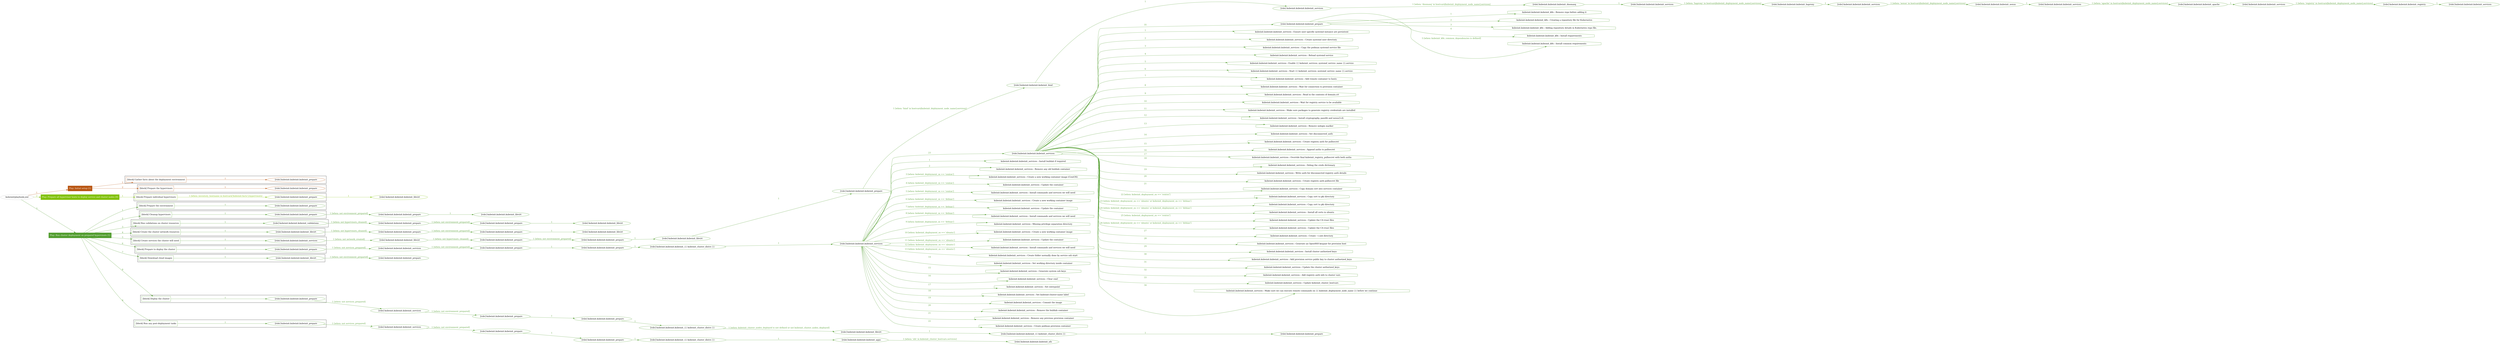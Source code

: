 digraph {
	graph [concentrate=true ordering=in rankdir=LR ratio=fill]
	edge [esep=5 sep=10]
	"kubeinit/playbook.yml" [id=root_node style=dotted]
	play_353c38e3 [label="Play: Initial setup (1)" color="#b95613" fontcolor="#ffffff" id=play_353c38e3 shape=box style=filled tooltip=localhost]
	"kubeinit/playbook.yml" -> play_353c38e3 [label="1 " color="#b95613" fontcolor="#b95613" id=edge_29705e2a labeltooltip="1 " tooltip="1 "]
	subgraph "kubeinit.kubeinit.kubeinit_prepare" {
		role_08e965df [label="[role] kubeinit.kubeinit.kubeinit_prepare" color="#b95613" id=role_08e965df tooltip="kubeinit.kubeinit.kubeinit_prepare"]
	}
	subgraph "kubeinit.kubeinit.kubeinit_prepare" {
		role_7147de03 [label="[role] kubeinit.kubeinit.kubeinit_prepare" color="#b95613" id=role_7147de03 tooltip="kubeinit.kubeinit.kubeinit_prepare"]
	}
	subgraph "Play: Initial setup (1)" {
		play_353c38e3 -> block_f04a484f [label=1 color="#b95613" fontcolor="#b95613" id=edge_876b850f labeltooltip=1 tooltip=1]
		subgraph cluster_block_f04a484f {
			block_f04a484f [label="[block] Gather facts about the deployment environment" color="#b95613" id=block_f04a484f labeltooltip="Gather facts about the deployment environment" shape=box tooltip="Gather facts about the deployment environment"]
			block_f04a484f -> role_08e965df [label="1 " color="#b95613" fontcolor="#b95613" id=edge_4c6f6f33 labeltooltip="1 " tooltip="1 "]
		}
		play_353c38e3 -> block_fa215cb0 [label=2 color="#b95613" fontcolor="#b95613" id=edge_6a0cb585 labeltooltip=2 tooltip=2]
		subgraph cluster_block_fa215cb0 {
			block_fa215cb0 [label="[block] Prepare the hypervisors" color="#b95613" id=block_fa215cb0 labeltooltip="Prepare the hypervisors" shape=box tooltip="Prepare the hypervisors"]
			block_fa215cb0 -> role_7147de03 [label="1 " color="#b95613" fontcolor="#b95613" id=edge_f60be01f labeltooltip="1 " tooltip="1 "]
		}
	}
	play_90faa16b [label="Play: Prepare all hypervisor hosts to deploy service and cluster nodes (0)" color="#82c10b" fontcolor="#ffffff" id=play_90faa16b shape=box style=filled tooltip="Play: Prepare all hypervisor hosts to deploy service and cluster nodes (0)"]
	"kubeinit/playbook.yml" -> play_90faa16b [label="2 " color="#82c10b" fontcolor="#82c10b" id=edge_ffb2bdee labeltooltip="2 " tooltip="2 "]
	subgraph "kubeinit.kubeinit.kubeinit_libvirt" {
		role_2da6c7cd [label="[role] kubeinit.kubeinit.kubeinit_libvirt" color="#82c10b" id=role_2da6c7cd tooltip="kubeinit.kubeinit.kubeinit_libvirt"]
	}
	subgraph "kubeinit.kubeinit.kubeinit_prepare" {
		role_cb2f2eb0 [label="[role] kubeinit.kubeinit.kubeinit_prepare" color="#82c10b" id=role_cb2f2eb0 tooltip="kubeinit.kubeinit.kubeinit_prepare"]
		role_cb2f2eb0 -> role_2da6c7cd [label="1 " color="#82c10b" fontcolor="#82c10b" id=edge_650a0bdf labeltooltip="1 " tooltip="1 "]
	}
	subgraph "Play: Prepare all hypervisor hosts to deploy service and cluster nodes (0)" {
		play_90faa16b -> block_9a37aa22 [label=1 color="#82c10b" fontcolor="#82c10b" id=edge_754ea56a labeltooltip=1 tooltip=1]
		subgraph cluster_block_9a37aa22 {
			block_9a37aa22 [label="[block] Prepare individual hypervisors" color="#82c10b" id=block_9a37aa22 labeltooltip="Prepare individual hypervisors" shape=box tooltip="Prepare individual hypervisors"]
			block_9a37aa22 -> role_cb2f2eb0 [label="1 [when: inventory_hostname in hostvars['kubeinit-facts'].hypervisors]" color="#82c10b" fontcolor="#82c10b" id=edge_62492016 labeltooltip="1 [when: inventory_hostname in hostvars['kubeinit-facts'].hypervisors]" tooltip="1 [when: inventory_hostname in hostvars['kubeinit-facts'].hypervisors]"]
		}
	}
	play_fd687466 [label="Play: Run cluster deployment on prepared hypervisors (1)" color="#529d2f" fontcolor="#ffffff" id=play_fd687466 shape=box style=filled tooltip=localhost]
	"kubeinit/playbook.yml" -> play_fd687466 [label="3 " color="#529d2f" fontcolor="#529d2f" id=edge_1cd2b977 labeltooltip="3 " tooltip="3 "]
	subgraph "kubeinit.kubeinit.kubeinit_prepare" {
		role_478ab93d [label="[role] kubeinit.kubeinit.kubeinit_prepare" color="#529d2f" id=role_478ab93d tooltip="kubeinit.kubeinit.kubeinit_prepare"]
	}
	subgraph "kubeinit.kubeinit.kubeinit_libvirt" {
		role_a2cdbc86 [label="[role] kubeinit.kubeinit.kubeinit_libvirt" color="#529d2f" id=role_a2cdbc86 tooltip="kubeinit.kubeinit.kubeinit_libvirt"]
	}
	subgraph "kubeinit.kubeinit.kubeinit_prepare" {
		role_4a583fd7 [label="[role] kubeinit.kubeinit.kubeinit_prepare" color="#529d2f" id=role_4a583fd7 tooltip="kubeinit.kubeinit.kubeinit_prepare"]
		role_4a583fd7 -> role_a2cdbc86 [label="1 " color="#529d2f" fontcolor="#529d2f" id=edge_fcce6afd labeltooltip="1 " tooltip="1 "]
	}
	subgraph "kubeinit.kubeinit.kubeinit_prepare" {
		role_31b4da6f [label="[role] kubeinit.kubeinit.kubeinit_prepare" color="#529d2f" id=role_31b4da6f tooltip="kubeinit.kubeinit.kubeinit_prepare"]
		role_31b4da6f -> role_4a583fd7 [label="1 [when: not environment_prepared]" color="#529d2f" fontcolor="#529d2f" id=edge_bb9cea79 labeltooltip="1 [when: not environment_prepared]" tooltip="1 [when: not environment_prepared]"]
	}
	subgraph "kubeinit.kubeinit.kubeinit_libvirt" {
		role_faa791ec [label="[role] kubeinit.kubeinit.kubeinit_libvirt" color="#529d2f" id=role_faa791ec tooltip="kubeinit.kubeinit.kubeinit_libvirt"]
	}
	subgraph "kubeinit.kubeinit.kubeinit_prepare" {
		role_78151cc2 [label="[role] kubeinit.kubeinit.kubeinit_prepare" color="#529d2f" id=role_78151cc2 tooltip="kubeinit.kubeinit.kubeinit_prepare"]
		role_78151cc2 -> role_faa791ec [label="1 " color="#529d2f" fontcolor="#529d2f" id=edge_c18b920d labeltooltip="1 " tooltip="1 "]
	}
	subgraph "kubeinit.kubeinit.kubeinit_prepare" {
		role_7d40e38c [label="[role] kubeinit.kubeinit.kubeinit_prepare" color="#529d2f" id=role_7d40e38c tooltip="kubeinit.kubeinit.kubeinit_prepare"]
		role_7d40e38c -> role_78151cc2 [label="1 [when: not environment_prepared]" color="#529d2f" fontcolor="#529d2f" id=edge_630e3c56 labeltooltip="1 [when: not environment_prepared]" tooltip="1 [when: not environment_prepared]"]
	}
	subgraph "kubeinit.kubeinit.kubeinit_validations" {
		role_4740821b [label="[role] kubeinit.kubeinit.kubeinit_validations" color="#529d2f" id=role_4740821b tooltip="kubeinit.kubeinit.kubeinit_validations"]
		role_4740821b -> role_7d40e38c [label="1 [when: not hypervisors_cleaned]" color="#529d2f" fontcolor="#529d2f" id=edge_7f27fb57 labeltooltip="1 [when: not hypervisors_cleaned]" tooltip="1 [when: not hypervisors_cleaned]"]
	}
	subgraph "kubeinit.kubeinit.kubeinit_libvirt" {
		role_012ef96b [label="[role] kubeinit.kubeinit.kubeinit_libvirt" color="#529d2f" id=role_012ef96b tooltip="kubeinit.kubeinit.kubeinit_libvirt"]
	}
	subgraph "kubeinit.kubeinit.kubeinit_prepare" {
		role_bf2b4594 [label="[role] kubeinit.kubeinit.kubeinit_prepare" color="#529d2f" id=role_bf2b4594 tooltip="kubeinit.kubeinit.kubeinit_prepare"]
		role_bf2b4594 -> role_012ef96b [label="1 " color="#529d2f" fontcolor="#529d2f" id=edge_dc8dcba4 labeltooltip="1 " tooltip="1 "]
	}
	subgraph "kubeinit.kubeinit.kubeinit_prepare" {
		role_b20251fb [label="[role] kubeinit.kubeinit.kubeinit_prepare" color="#529d2f" id=role_b20251fb tooltip="kubeinit.kubeinit.kubeinit_prepare"]
		role_b20251fb -> role_bf2b4594 [label="1 [when: not environment_prepared]" color="#529d2f" fontcolor="#529d2f" id=edge_f839aa12 labeltooltip="1 [when: not environment_prepared]" tooltip="1 [when: not environment_prepared]"]
	}
	subgraph "kubeinit.kubeinit.kubeinit_libvirt" {
		role_1c8b88ba [label="[role] kubeinit.kubeinit.kubeinit_libvirt" color="#529d2f" id=role_1c8b88ba tooltip="kubeinit.kubeinit.kubeinit_libvirt"]
		role_1c8b88ba -> role_b20251fb [label="1 [when: not hypervisors_cleaned]" color="#529d2f" fontcolor="#529d2f" id=edge_b3fef35b labeltooltip="1 [when: not hypervisors_cleaned]" tooltip="1 [when: not hypervisors_cleaned]"]
	}
	subgraph "kubeinit.kubeinit.kubeinit_services" {
		role_b2fb1850 [label="[role] kubeinit.kubeinit.kubeinit_services" color="#529d2f" id=role_b2fb1850 tooltip="kubeinit.kubeinit.kubeinit_services"]
	}
	subgraph "kubeinit.kubeinit.kubeinit_registry" {
		role_714fca45 [label="[role] kubeinit.kubeinit.kubeinit_registry" color="#529d2f" id=role_714fca45 tooltip="kubeinit.kubeinit.kubeinit_registry"]
		role_714fca45 -> role_b2fb1850 [label="1 " color="#529d2f" fontcolor="#529d2f" id=edge_b6918a71 labeltooltip="1 " tooltip="1 "]
	}
	subgraph "kubeinit.kubeinit.kubeinit_services" {
		role_33f9a889 [label="[role] kubeinit.kubeinit.kubeinit_services" color="#529d2f" id=role_33f9a889 tooltip="kubeinit.kubeinit.kubeinit_services"]
		role_33f9a889 -> role_714fca45 [label="1 [when: 'registry' in hostvars[kubeinit_deployment_node_name].services]" color="#529d2f" fontcolor="#529d2f" id=edge_628da59a labeltooltip="1 [when: 'registry' in hostvars[kubeinit_deployment_node_name].services]" tooltip="1 [when: 'registry' in hostvars[kubeinit_deployment_node_name].services]"]
	}
	subgraph "kubeinit.kubeinit.kubeinit_apache" {
		role_e36a5383 [label="[role] kubeinit.kubeinit.kubeinit_apache" color="#529d2f" id=role_e36a5383 tooltip="kubeinit.kubeinit.kubeinit_apache"]
		role_e36a5383 -> role_33f9a889 [label="1 " color="#529d2f" fontcolor="#529d2f" id=edge_afc30c7b labeltooltip="1 " tooltip="1 "]
	}
	subgraph "kubeinit.kubeinit.kubeinit_services" {
		role_0685e867 [label="[role] kubeinit.kubeinit.kubeinit_services" color="#529d2f" id=role_0685e867 tooltip="kubeinit.kubeinit.kubeinit_services"]
		role_0685e867 -> role_e36a5383 [label="1 [when: 'apache' in hostvars[kubeinit_deployment_node_name].services]" color="#529d2f" fontcolor="#529d2f" id=edge_4885f524 labeltooltip="1 [when: 'apache' in hostvars[kubeinit_deployment_node_name].services]" tooltip="1 [when: 'apache' in hostvars[kubeinit_deployment_node_name].services]"]
	}
	subgraph "kubeinit.kubeinit.kubeinit_nexus" {
		role_a4861d1b [label="[role] kubeinit.kubeinit.kubeinit_nexus" color="#529d2f" id=role_a4861d1b tooltip="kubeinit.kubeinit.kubeinit_nexus"]
		role_a4861d1b -> role_0685e867 [label="1 " color="#529d2f" fontcolor="#529d2f" id=edge_aa1fa455 labeltooltip="1 " tooltip="1 "]
	}
	subgraph "kubeinit.kubeinit.kubeinit_services" {
		role_0d2cdf1a [label="[role] kubeinit.kubeinit.kubeinit_services" color="#529d2f" id=role_0d2cdf1a tooltip="kubeinit.kubeinit.kubeinit_services"]
		role_0d2cdf1a -> role_a4861d1b [label="1 [when: 'nexus' in hostvars[kubeinit_deployment_node_name].services]" color="#529d2f" fontcolor="#529d2f" id=edge_037a0445 labeltooltip="1 [when: 'nexus' in hostvars[kubeinit_deployment_node_name].services]" tooltip="1 [when: 'nexus' in hostvars[kubeinit_deployment_node_name].services]"]
	}
	subgraph "kubeinit.kubeinit.kubeinit_haproxy" {
		role_2aff4005 [label="[role] kubeinit.kubeinit.kubeinit_haproxy" color="#529d2f" id=role_2aff4005 tooltip="kubeinit.kubeinit.kubeinit_haproxy"]
		role_2aff4005 -> role_0d2cdf1a [label="1 " color="#529d2f" fontcolor="#529d2f" id=edge_4e006cda labeltooltip="1 " tooltip="1 "]
	}
	subgraph "kubeinit.kubeinit.kubeinit_services" {
		role_b1474001 [label="[role] kubeinit.kubeinit.kubeinit_services" color="#529d2f" id=role_b1474001 tooltip="kubeinit.kubeinit.kubeinit_services"]
		role_b1474001 -> role_2aff4005 [label="1 [when: 'haproxy' in hostvars[kubeinit_deployment_node_name].services]" color="#529d2f" fontcolor="#529d2f" id=edge_3559b5ec labeltooltip="1 [when: 'haproxy' in hostvars[kubeinit_deployment_node_name].services]" tooltip="1 [when: 'haproxy' in hostvars[kubeinit_deployment_node_name].services]"]
	}
	subgraph "kubeinit.kubeinit.kubeinit_dnsmasq" {
		role_32a42f47 [label="[role] kubeinit.kubeinit.kubeinit_dnsmasq" color="#529d2f" id=role_32a42f47 tooltip="kubeinit.kubeinit.kubeinit_dnsmasq"]
		role_32a42f47 -> role_b1474001 [label="1 " color="#529d2f" fontcolor="#529d2f" id=edge_4509288e labeltooltip="1 " tooltip="1 "]
	}
	subgraph "kubeinit.kubeinit.kubeinit_services" {
		role_bce98225 [label="[role] kubeinit.kubeinit.kubeinit_services" color="#529d2f" id=role_bce98225 tooltip="kubeinit.kubeinit.kubeinit_services"]
		role_bce98225 -> role_32a42f47 [label="1 [when: 'dnsmasq' in hostvars[kubeinit_deployment_node_name].services]" color="#529d2f" fontcolor="#529d2f" id=edge_ffba05e9 labeltooltip="1 [when: 'dnsmasq' in hostvars[kubeinit_deployment_node_name].services]" tooltip="1 [when: 'dnsmasq' in hostvars[kubeinit_deployment_node_name].services]"]
	}
	subgraph "kubeinit.kubeinit.kubeinit_bind" {
		role_a68fefe3 [label="[role] kubeinit.kubeinit.kubeinit_bind" color="#529d2f" id=role_a68fefe3 tooltip="kubeinit.kubeinit.kubeinit_bind"]
		role_a68fefe3 -> role_bce98225 [label="1 " color="#529d2f" fontcolor="#529d2f" id=edge_968ab657 labeltooltip="1 " tooltip="1 "]
	}
	subgraph "kubeinit.kubeinit.kubeinit_prepare" {
		role_0fea8dea [label="[role] kubeinit.kubeinit.kubeinit_prepare" color="#529d2f" id=role_0fea8dea tooltip="kubeinit.kubeinit.kubeinit_prepare"]
		role_0fea8dea -> role_a68fefe3 [label="1 [when: 'bind' in hostvars[kubeinit_deployment_node_name].services]" color="#529d2f" fontcolor="#529d2f" id=edge_31db1932 labeltooltip="1 [when: 'bind' in hostvars[kubeinit_deployment_node_name].services]" tooltip="1 [when: 'bind' in hostvars[kubeinit_deployment_node_name].services]"]
	}
	subgraph "kubeinit.kubeinit.kubeinit_libvirt" {
		role_37dc2e56 [label="[role] kubeinit.kubeinit.kubeinit_libvirt" color="#529d2f" id=role_37dc2e56 tooltip="kubeinit.kubeinit.kubeinit_libvirt"]
		role_37dc2e56 -> role_0fea8dea [label="1 " color="#529d2f" fontcolor="#529d2f" id=edge_fe766fc2 labeltooltip="1 " tooltip="1 "]
	}
	subgraph "kubeinit.kubeinit.kubeinit_prepare" {
		role_c4131e63 [label="[role] kubeinit.kubeinit.kubeinit_prepare" color="#529d2f" id=role_c4131e63 tooltip="kubeinit.kubeinit.kubeinit_prepare"]
		role_c4131e63 -> role_37dc2e56 [label="1 " color="#529d2f" fontcolor="#529d2f" id=edge_2284a758 labeltooltip="1 " tooltip="1 "]
	}
	subgraph "kubeinit.kubeinit.kubeinit_prepare" {
		role_58b54955 [label="[role] kubeinit.kubeinit.kubeinit_prepare" color="#529d2f" id=role_58b54955 tooltip="kubeinit.kubeinit.kubeinit_prepare"]
		role_58b54955 -> role_c4131e63 [label="1 [when: not environment_prepared]" color="#529d2f" fontcolor="#529d2f" id=edge_5841811a labeltooltip="1 [when: not environment_prepared]" tooltip="1 [when: not environment_prepared]"]
	}
	subgraph "kubeinit.kubeinit.kubeinit_libvirt" {
		role_b6d0ba1d [label="[role] kubeinit.kubeinit.kubeinit_libvirt" color="#529d2f" id=role_b6d0ba1d tooltip="kubeinit.kubeinit.kubeinit_libvirt"]
		role_b6d0ba1d -> role_58b54955 [label="1 [when: not hypervisors_cleaned]" color="#529d2f" fontcolor="#529d2f" id=edge_0aaad1ba labeltooltip="1 [when: not hypervisors_cleaned]" tooltip="1 [when: not hypervisors_cleaned]"]
	}
	subgraph "kubeinit.kubeinit.kubeinit_services" {
		role_b24af89d [label="[role] kubeinit.kubeinit.kubeinit_services" color="#529d2f" id=role_b24af89d tooltip="kubeinit.kubeinit.kubeinit_services"]
		role_b24af89d -> role_b6d0ba1d [label="1 [when: not network_created]" color="#529d2f" fontcolor="#529d2f" id=edge_a1d078f1 labeltooltip="1 [when: not network_created]" tooltip="1 [when: not network_created]"]
	}
	subgraph "kubeinit.kubeinit.kubeinit_prepare" {
		role_1a559d6b [label="[role] kubeinit.kubeinit.kubeinit_prepare" color="#529d2f" id=role_1a559d6b tooltip="kubeinit.kubeinit.kubeinit_prepare"]
		task_ea38b625 [label="kubeinit.kubeinit.kubeinit_k8s : Remove repo before adding it" color="#529d2f" id=task_ea38b625 shape=octagon tooltip="kubeinit.kubeinit.kubeinit_k8s : Remove repo before adding it"]
		role_1a559d6b -> task_ea38b625 [label="1 " color="#529d2f" fontcolor="#529d2f" id=edge_da02a0bb labeltooltip="1 " tooltip="1 "]
		task_d71949cf [label="kubeinit.kubeinit.kubeinit_k8s : Creating a repository file for Kubernetes" color="#529d2f" id=task_d71949cf shape=octagon tooltip="kubeinit.kubeinit.kubeinit_k8s : Creating a repository file for Kubernetes"]
		role_1a559d6b -> task_d71949cf [label="2 " color="#529d2f" fontcolor="#529d2f" id=edge_68a63f0a labeltooltip="2 " tooltip="2 "]
		task_ae361c3d [label="kubeinit.kubeinit.kubeinit_k8s : Adding repository details in Kubernetes repo file." color="#529d2f" id=task_ae361c3d shape=octagon tooltip="kubeinit.kubeinit.kubeinit_k8s : Adding repository details in Kubernetes repo file."]
		role_1a559d6b -> task_ae361c3d [label="3 " color="#529d2f" fontcolor="#529d2f" id=edge_2e2eeff7 labeltooltip="3 " tooltip="3 "]
		task_901a8683 [label="kubeinit.kubeinit.kubeinit_k8s : Install requirements" color="#529d2f" id=task_901a8683 shape=octagon tooltip="kubeinit.kubeinit.kubeinit_k8s : Install requirements"]
		role_1a559d6b -> task_901a8683 [label="4 " color="#529d2f" fontcolor="#529d2f" id=edge_a21ce16b labeltooltip="4 " tooltip="4 "]
		task_4a1b7ae9 [label="kubeinit.kubeinit.kubeinit_k8s : Install common requirements" color="#529d2f" id=task_4a1b7ae9 shape=octagon tooltip="kubeinit.kubeinit.kubeinit_k8s : Install common requirements"]
		role_1a559d6b -> task_4a1b7ae9 [label="5 [when: kubeinit_k8s_common_dependencies is defined]" color="#529d2f" fontcolor="#529d2f" id=edge_a6b1938b labeltooltip="5 [when: kubeinit_k8s_common_dependencies is defined]" tooltip="5 [when: kubeinit_k8s_common_dependencies is defined]"]
	}
	subgraph "kubeinit.kubeinit.kubeinit_services" {
		role_9290ee50 [label="[role] kubeinit.kubeinit.kubeinit_services" color="#529d2f" id=role_9290ee50 tooltip="kubeinit.kubeinit.kubeinit_services"]
		task_c86ee1b1 [label="kubeinit.kubeinit.kubeinit_services : Ensure user specific systemd instance are persistent" color="#529d2f" id=task_c86ee1b1 shape=octagon tooltip="kubeinit.kubeinit.kubeinit_services : Ensure user specific systemd instance are persistent"]
		role_9290ee50 -> task_c86ee1b1 [label="1 " color="#529d2f" fontcolor="#529d2f" id=edge_885c5a60 labeltooltip="1 " tooltip="1 "]
		task_d7d24c9b [label="kubeinit.kubeinit.kubeinit_services : Create systemd user directory" color="#529d2f" id=task_d7d24c9b shape=octagon tooltip="kubeinit.kubeinit.kubeinit_services : Create systemd user directory"]
		role_9290ee50 -> task_d7d24c9b [label="2 " color="#529d2f" fontcolor="#529d2f" id=edge_e6040f6d labeltooltip="2 " tooltip="2 "]
		task_64fa9e79 [label="kubeinit.kubeinit.kubeinit_services : Copy the podman systemd service file" color="#529d2f" id=task_64fa9e79 shape=octagon tooltip="kubeinit.kubeinit.kubeinit_services : Copy the podman systemd service file"]
		role_9290ee50 -> task_64fa9e79 [label="3 " color="#529d2f" fontcolor="#529d2f" id=edge_de5a5227 labeltooltip="3 " tooltip="3 "]
		task_1d77c966 [label="kubeinit.kubeinit.kubeinit_services : Reload systemd service" color="#529d2f" id=task_1d77c966 shape=octagon tooltip="kubeinit.kubeinit.kubeinit_services : Reload systemd service"]
		role_9290ee50 -> task_1d77c966 [label="4 " color="#529d2f" fontcolor="#529d2f" id=edge_db42aef9 labeltooltip="4 " tooltip="4 "]
		task_f22b0df0 [label="kubeinit.kubeinit.kubeinit_services : Enable {{ kubeinit_services_systemd_service_name }}.service" color="#529d2f" id=task_f22b0df0 shape=octagon tooltip="kubeinit.kubeinit.kubeinit_services : Enable {{ kubeinit_services_systemd_service_name }}.service"]
		role_9290ee50 -> task_f22b0df0 [label="5 " color="#529d2f" fontcolor="#529d2f" id=edge_c50bfa1d labeltooltip="5 " tooltip="5 "]
		task_c18ffbec [label="kubeinit.kubeinit.kubeinit_services : Start {{ kubeinit_services_systemd_service_name }}.service" color="#529d2f" id=task_c18ffbec shape=octagon tooltip="kubeinit.kubeinit.kubeinit_services : Start {{ kubeinit_services_systemd_service_name }}.service"]
		role_9290ee50 -> task_c18ffbec [label="6 " color="#529d2f" fontcolor="#529d2f" id=edge_5ecc7ff8 labeltooltip="6 " tooltip="6 "]
		task_435bd81c [label="kubeinit.kubeinit.kubeinit_services : Add remote container to hosts" color="#529d2f" id=task_435bd81c shape=octagon tooltip="kubeinit.kubeinit.kubeinit_services : Add remote container to hosts"]
		role_9290ee50 -> task_435bd81c [label="7 " color="#529d2f" fontcolor="#529d2f" id=edge_97c4f5a6 labeltooltip="7 " tooltip="7 "]
		task_1b3eaf17 [label="kubeinit.kubeinit.kubeinit_services : Wait for connection to provision container" color="#529d2f" id=task_1b3eaf17 shape=octagon tooltip="kubeinit.kubeinit.kubeinit_services : Wait for connection to provision container"]
		role_9290ee50 -> task_1b3eaf17 [label="8 " color="#529d2f" fontcolor="#529d2f" id=edge_c79e341f labeltooltip="8 " tooltip="8 "]
		task_21b26469 [label="kubeinit.kubeinit.kubeinit_services : Read in the contents of domain.crt" color="#529d2f" id=task_21b26469 shape=octagon tooltip="kubeinit.kubeinit.kubeinit_services : Read in the contents of domain.crt"]
		role_9290ee50 -> task_21b26469 [label="9 " color="#529d2f" fontcolor="#529d2f" id=edge_86062af6 labeltooltip="9 " tooltip="9 "]
		task_b1b7064b [label="kubeinit.kubeinit.kubeinit_services : Wait for registry service to be available" color="#529d2f" id=task_b1b7064b shape=octagon tooltip="kubeinit.kubeinit.kubeinit_services : Wait for registry service to be available"]
		role_9290ee50 -> task_b1b7064b [label="10 " color="#529d2f" fontcolor="#529d2f" id=edge_3e4a7f76 labeltooltip="10 " tooltip="10 "]
		task_615871d7 [label="kubeinit.kubeinit.kubeinit_services : Make sure packages to generate registry credentials are installed" color="#529d2f" id=task_615871d7 shape=octagon tooltip="kubeinit.kubeinit.kubeinit_services : Make sure packages to generate registry credentials are installed"]
		role_9290ee50 -> task_615871d7 [label="11 " color="#529d2f" fontcolor="#529d2f" id=edge_2811e0d6 labeltooltip="11 " tooltip="11 "]
		task_7d122c55 [label="kubeinit.kubeinit.kubeinit_services : Install cryptography, passlib and nexus3-cli" color="#529d2f" id=task_7d122c55 shape=octagon tooltip="kubeinit.kubeinit.kubeinit_services : Install cryptography, passlib and nexus3-cli"]
		role_9290ee50 -> task_7d122c55 [label="12 " color="#529d2f" fontcolor="#529d2f" id=edge_8c6bd28d labeltooltip="12 " tooltip="12 "]
		task_470cc8e5 [label="kubeinit.kubeinit.kubeinit_services : Remove nologin marker" color="#529d2f" id=task_470cc8e5 shape=octagon tooltip="kubeinit.kubeinit.kubeinit_services : Remove nologin marker"]
		role_9290ee50 -> task_470cc8e5 [label="13 " color="#529d2f" fontcolor="#529d2f" id=edge_f16666e5 labeltooltip="13 " tooltip="13 "]
		task_ea91e284 [label="kubeinit.kubeinit.kubeinit_services : Set disconnected_auth" color="#529d2f" id=task_ea91e284 shape=octagon tooltip="kubeinit.kubeinit.kubeinit_services : Set disconnected_auth"]
		role_9290ee50 -> task_ea91e284 [label="14 " color="#529d2f" fontcolor="#529d2f" id=edge_e4c6a793 labeltooltip="14 " tooltip="14 "]
		task_40d908b1 [label="kubeinit.kubeinit.kubeinit_services : Create registry auth for pullsecret" color="#529d2f" id=task_40d908b1 shape=octagon tooltip="kubeinit.kubeinit.kubeinit_services : Create registry auth for pullsecret"]
		role_9290ee50 -> task_40d908b1 [label="15 " color="#529d2f" fontcolor="#529d2f" id=edge_42dcda98 labeltooltip="15 " tooltip="15 "]
		task_fe23d70c [label="kubeinit.kubeinit.kubeinit_services : Append auths to pullsecret" color="#529d2f" id=task_fe23d70c shape=octagon tooltip="kubeinit.kubeinit.kubeinit_services : Append auths to pullsecret"]
		role_9290ee50 -> task_fe23d70c [label="16 " color="#529d2f" fontcolor="#529d2f" id=edge_bf991705 labeltooltip="16 " tooltip="16 "]
		task_be5e1126 [label="kubeinit.kubeinit.kubeinit_services : Override final kubeinit_registry_pullsecret with both auths" color="#529d2f" id=task_be5e1126 shape=octagon tooltip="kubeinit.kubeinit.kubeinit_services : Override final kubeinit_registry_pullsecret with both auths"]
		role_9290ee50 -> task_be5e1126 [label="17 " color="#529d2f" fontcolor="#529d2f" id=edge_2fb23d18 labeltooltip="17 " tooltip="17 "]
		task_3f591f83 [label="kubeinit.kubeinit.kubeinit_services : Debug the creds dictionary" color="#529d2f" id=task_3f591f83 shape=octagon tooltip="kubeinit.kubeinit.kubeinit_services : Debug the creds dictionary"]
		role_9290ee50 -> task_3f591f83 [label="18 " color="#529d2f" fontcolor="#529d2f" id=edge_5be69a85 labeltooltip="18 " tooltip="18 "]
		task_e4f06a62 [label="kubeinit.kubeinit.kubeinit_services : Write auth for disconnected registry auth details" color="#529d2f" id=task_e4f06a62 shape=octagon tooltip="kubeinit.kubeinit.kubeinit_services : Write auth for disconnected registry auth details"]
		role_9290ee50 -> task_e4f06a62 [label="19 " color="#529d2f" fontcolor="#529d2f" id=edge_2a86d3af labeltooltip="19 " tooltip="19 "]
		task_dadce7d4 [label="kubeinit.kubeinit.kubeinit_services : Create registry auth pullsecret file" color="#529d2f" id=task_dadce7d4 shape=octagon tooltip="kubeinit.kubeinit.kubeinit_services : Create registry auth pullsecret file"]
		role_9290ee50 -> task_dadce7d4 [label="20 " color="#529d2f" fontcolor="#529d2f" id=edge_0d5d3660 labeltooltip="20 " tooltip="20 "]
		task_1b84c74d [label="kubeinit.kubeinit.kubeinit_services : Copy domain cert into services container" color="#529d2f" id=task_1b84c74d shape=octagon tooltip="kubeinit.kubeinit.kubeinit_services : Copy domain cert into services container"]
		role_9290ee50 -> task_1b84c74d [label="21 " color="#529d2f" fontcolor="#529d2f" id=edge_bb367356 labeltooltip="21 " tooltip="21 "]
		task_c9c97125 [label="kubeinit.kubeinit.kubeinit_services : Copy cert to pki directory" color="#529d2f" id=task_c9c97125 shape=octagon tooltip="kubeinit.kubeinit.kubeinit_services : Copy cert to pki directory"]
		role_9290ee50 -> task_c9c97125 [label="22 [when: kubeinit_deployment_os == 'centos']" color="#529d2f" fontcolor="#529d2f" id=edge_a0241547 labeltooltip="22 [when: kubeinit_deployment_os == 'centos']" tooltip="22 [when: kubeinit_deployment_os == 'centos']"]
		task_dbb789e8 [label="kubeinit.kubeinit.kubeinit_services : Copy cert to pki directory" color="#529d2f" id=task_dbb789e8 shape=octagon tooltip="kubeinit.kubeinit.kubeinit_services : Copy cert to pki directory"]
		role_9290ee50 -> task_dbb789e8 [label="23 [when: kubeinit_deployment_os == 'ubuntu' or kubeinit_deployment_os == 'debian']" color="#529d2f" fontcolor="#529d2f" id=edge_f44ec1a6 labeltooltip="23 [when: kubeinit_deployment_os == 'ubuntu' or kubeinit_deployment_os == 'debian']" tooltip="23 [when: kubeinit_deployment_os == 'ubuntu' or kubeinit_deployment_os == 'debian']"]
		task_0ea16c0e [label="kubeinit.kubeinit.kubeinit_services : Install all certs in ubuntu" color="#529d2f" id=task_0ea16c0e shape=octagon tooltip="kubeinit.kubeinit.kubeinit_services : Install all certs in ubuntu"]
		role_9290ee50 -> task_0ea16c0e [label="24 [when: kubeinit_deployment_os == 'ubuntu' or kubeinit_deployment_os == 'debian']" color="#529d2f" fontcolor="#529d2f" id=edge_544a66b3 labeltooltip="24 [when: kubeinit_deployment_os == 'ubuntu' or kubeinit_deployment_os == 'debian']" tooltip="24 [when: kubeinit_deployment_os == 'ubuntu' or kubeinit_deployment_os == 'debian']"]
		task_b22695ce [label="kubeinit.kubeinit.kubeinit_services : Update the CA trust files" color="#529d2f" id=task_b22695ce shape=octagon tooltip="kubeinit.kubeinit.kubeinit_services : Update the CA trust files"]
		role_9290ee50 -> task_b22695ce [label="25 [when: kubeinit_deployment_os == 'centos']" color="#529d2f" fontcolor="#529d2f" id=edge_055af0c5 labeltooltip="25 [when: kubeinit_deployment_os == 'centos']" tooltip="25 [when: kubeinit_deployment_os == 'centos']"]
		task_b3a96a96 [label="kubeinit.kubeinit.kubeinit_services : Update the CA trust files" color="#529d2f" id=task_b3a96a96 shape=octagon tooltip="kubeinit.kubeinit.kubeinit_services : Update the CA trust files"]
		role_9290ee50 -> task_b3a96a96 [label="26 [when: kubeinit_deployment_os == 'ubuntu' or kubeinit_deployment_os == 'debian']" color="#529d2f" fontcolor="#529d2f" id=edge_ea4d2c12 labeltooltip="26 [when: kubeinit_deployment_os == 'ubuntu' or kubeinit_deployment_os == 'debian']" tooltip="26 [when: kubeinit_deployment_os == 'ubuntu' or kubeinit_deployment_os == 'debian']"]
		task_eafb3749 [label="kubeinit.kubeinit.kubeinit_services : Create ~/.ssh directory" color="#529d2f" id=task_eafb3749 shape=octagon tooltip="kubeinit.kubeinit.kubeinit_services : Create ~/.ssh directory"]
		role_9290ee50 -> task_eafb3749 [label="27 " color="#529d2f" fontcolor="#529d2f" id=edge_1ce58460 labeltooltip="27 " tooltip="27 "]
		task_ef99ac30 [label="kubeinit.kubeinit.kubeinit_services : Generate an OpenSSH keypair for provision host" color="#529d2f" id=task_ef99ac30 shape=octagon tooltip="kubeinit.kubeinit.kubeinit_services : Generate an OpenSSH keypair for provision host"]
		role_9290ee50 -> task_ef99ac30 [label="28 " color="#529d2f" fontcolor="#529d2f" id=edge_9c1b6c12 labeltooltip="28 " tooltip="28 "]
		task_605c3c8b [label="kubeinit.kubeinit.kubeinit_services : Install cluster authorized keys" color="#529d2f" id=task_605c3c8b shape=octagon tooltip="kubeinit.kubeinit.kubeinit_services : Install cluster authorized keys"]
		role_9290ee50 -> task_605c3c8b [label="29 " color="#529d2f" fontcolor="#529d2f" id=edge_352c39bf labeltooltip="29 " tooltip="29 "]
		task_08bd5c89 [label="kubeinit.kubeinit.kubeinit_services : Add provision service public key to cluster authorized_keys" color="#529d2f" id=task_08bd5c89 shape=octagon tooltip="kubeinit.kubeinit.kubeinit_services : Add provision service public key to cluster authorized_keys"]
		role_9290ee50 -> task_08bd5c89 [label="30 " color="#529d2f" fontcolor="#529d2f" id=edge_b80393ce labeltooltip="30 " tooltip="30 "]
		task_abc78eea [label="kubeinit.kubeinit.kubeinit_services : Update the cluster authorized_keys" color="#529d2f" id=task_abc78eea shape=octagon tooltip="kubeinit.kubeinit.kubeinit_services : Update the cluster authorized_keys"]
		role_9290ee50 -> task_abc78eea [label="31 " color="#529d2f" fontcolor="#529d2f" id=edge_d8422835 labeltooltip="31 " tooltip="31 "]
		task_2547dc83 [label="kubeinit.kubeinit.kubeinit_services : Add registry auth info to cluster vars" color="#529d2f" id=task_2547dc83 shape=octagon tooltip="kubeinit.kubeinit.kubeinit_services : Add registry auth info to cluster vars"]
		role_9290ee50 -> task_2547dc83 [label="32 " color="#529d2f" fontcolor="#529d2f" id=edge_9e45db68 labeltooltip="32 " tooltip="32 "]
		task_9730f85c [label="kubeinit.kubeinit.kubeinit_services : Update kubeinit_cluster_hostvars" color="#529d2f" id=task_9730f85c shape=octagon tooltip="kubeinit.kubeinit.kubeinit_services : Update kubeinit_cluster_hostvars"]
		role_9290ee50 -> task_9730f85c [label="33 " color="#529d2f" fontcolor="#529d2f" id=edge_e02deeae labeltooltip="33 " tooltip="33 "]
		task_35c574ab [label="kubeinit.kubeinit.kubeinit_services : Make sure we can execute remote commands on {{ kubeinit_deployment_node_name }} before we continue" color="#529d2f" id=task_35c574ab shape=octagon tooltip="kubeinit.kubeinit.kubeinit_services : Make sure we can execute remote commands on {{ kubeinit_deployment_node_name }} before we continue"]
		role_9290ee50 -> task_35c574ab [label="34 " color="#529d2f" fontcolor="#529d2f" id=edge_b054192d labeltooltip="34 " tooltip="34 "]
		role_9290ee50 -> role_1a559d6b [label="35 " color="#529d2f" fontcolor="#529d2f" id=edge_fbb1319d labeltooltip="35 " tooltip="35 "]
	}
	subgraph "kubeinit.kubeinit.kubeinit_services" {
		role_a9831c66 [label="[role] kubeinit.kubeinit.kubeinit_services" color="#529d2f" id=role_a9831c66 tooltip="kubeinit.kubeinit.kubeinit_services"]
		task_7000065d [label="kubeinit.kubeinit.kubeinit_services : Install buildah if required" color="#529d2f" id=task_7000065d shape=octagon tooltip="kubeinit.kubeinit.kubeinit_services : Install buildah if required"]
		role_a9831c66 -> task_7000065d [label="1 " color="#529d2f" fontcolor="#529d2f" id=edge_2298bb0b labeltooltip="1 " tooltip="1 "]
		task_88ed9c19 [label="kubeinit.kubeinit.kubeinit_services : Remove any old buildah container" color="#529d2f" id=task_88ed9c19 shape=octagon tooltip="kubeinit.kubeinit.kubeinit_services : Remove any old buildah container"]
		role_a9831c66 -> task_88ed9c19 [label="2 " color="#529d2f" fontcolor="#529d2f" id=edge_0d8ad75e labeltooltip="2 " tooltip="2 "]
		task_a7e2c72d [label="kubeinit.kubeinit.kubeinit_services : Create a new working container image (CentOS)" color="#529d2f" id=task_a7e2c72d shape=octagon tooltip="kubeinit.kubeinit.kubeinit_services : Create a new working container image (CentOS)"]
		role_a9831c66 -> task_a7e2c72d [label="3 [when: kubeinit_deployment_os == 'centos']" color="#529d2f" fontcolor="#529d2f" id=edge_21927ac8 labeltooltip="3 [when: kubeinit_deployment_os == 'centos']" tooltip="3 [when: kubeinit_deployment_os == 'centos']"]
		task_d6f70f67 [label="kubeinit.kubeinit.kubeinit_services : Update the container" color="#529d2f" id=task_d6f70f67 shape=octagon tooltip="kubeinit.kubeinit.kubeinit_services : Update the container"]
		role_a9831c66 -> task_d6f70f67 [label="4 [when: kubeinit_deployment_os == 'centos']" color="#529d2f" fontcolor="#529d2f" id=edge_004452f6 labeltooltip="4 [when: kubeinit_deployment_os == 'centos']" tooltip="4 [when: kubeinit_deployment_os == 'centos']"]
		task_49a36757 [label="kubeinit.kubeinit.kubeinit_services : Install commands and services we will need" color="#529d2f" id=task_49a36757 shape=octagon tooltip="kubeinit.kubeinit.kubeinit_services : Install commands and services we will need"]
		role_a9831c66 -> task_49a36757 [label="5 [when: kubeinit_deployment_os == 'centos']" color="#529d2f" fontcolor="#529d2f" id=edge_ce76fe4e labeltooltip="5 [when: kubeinit_deployment_os == 'centos']" tooltip="5 [when: kubeinit_deployment_os == 'centos']"]
		task_edf62c08 [label="kubeinit.kubeinit.kubeinit_services : Create a new working container image" color="#529d2f" id=task_edf62c08 shape=octagon tooltip="kubeinit.kubeinit.kubeinit_services : Create a new working container image"]
		role_a9831c66 -> task_edf62c08 [label="6 [when: kubeinit_deployment_os == 'debian']" color="#529d2f" fontcolor="#529d2f" id=edge_a0e80f6c labeltooltip="6 [when: kubeinit_deployment_os == 'debian']" tooltip="6 [when: kubeinit_deployment_os == 'debian']"]
		task_484828a3 [label="kubeinit.kubeinit.kubeinit_services : Update the container" color="#529d2f" id=task_484828a3 shape=octagon tooltip="kubeinit.kubeinit.kubeinit_services : Update the container"]
		role_a9831c66 -> task_484828a3 [label="7 [when: kubeinit_deployment_os == 'debian']" color="#529d2f" fontcolor="#529d2f" id=edge_007b1801 labeltooltip="7 [when: kubeinit_deployment_os == 'debian']" tooltip="7 [when: kubeinit_deployment_os == 'debian']"]
		task_1f26148d [label="kubeinit.kubeinit.kubeinit_services : Install commands and services we will need" color="#529d2f" id=task_1f26148d shape=octagon tooltip="kubeinit.kubeinit.kubeinit_services : Install commands and services we will need"]
		role_a9831c66 -> task_1f26148d [label="8 [when: kubeinit_deployment_os == 'debian']" color="#529d2f" fontcolor="#529d2f" id=edge_c346f479 labeltooltip="8 [when: kubeinit_deployment_os == 'debian']" tooltip="8 [when: kubeinit_deployment_os == 'debian']"]
		task_cfa67d7b [label="kubeinit.kubeinit.kubeinit_services : Missing privilege separation directory" color="#529d2f" id=task_cfa67d7b shape=octagon tooltip="kubeinit.kubeinit.kubeinit_services : Missing privilege separation directory"]
		role_a9831c66 -> task_cfa67d7b [label="9 [when: kubeinit_deployment_os == 'debian']" color="#529d2f" fontcolor="#529d2f" id=edge_a9a2884f labeltooltip="9 [when: kubeinit_deployment_os == 'debian']" tooltip="9 [when: kubeinit_deployment_os == 'debian']"]
		task_1f721d99 [label="kubeinit.kubeinit.kubeinit_services : Create a new working container image" color="#529d2f" id=task_1f721d99 shape=octagon tooltip="kubeinit.kubeinit.kubeinit_services : Create a new working container image"]
		role_a9831c66 -> task_1f721d99 [label="10 [when: kubeinit_deployment_os == 'ubuntu']" color="#529d2f" fontcolor="#529d2f" id=edge_e8d2d1aa labeltooltip="10 [when: kubeinit_deployment_os == 'ubuntu']" tooltip="10 [when: kubeinit_deployment_os == 'ubuntu']"]
		task_5b4f77f8 [label="kubeinit.kubeinit.kubeinit_services : Update the container" color="#529d2f" id=task_5b4f77f8 shape=octagon tooltip="kubeinit.kubeinit.kubeinit_services : Update the container"]
		role_a9831c66 -> task_5b4f77f8 [label="11 [when: kubeinit_deployment_os == 'ubuntu']" color="#529d2f" fontcolor="#529d2f" id=edge_2b4c6b69 labeltooltip="11 [when: kubeinit_deployment_os == 'ubuntu']" tooltip="11 [when: kubeinit_deployment_os == 'ubuntu']"]
		task_e73e653d [label="kubeinit.kubeinit.kubeinit_services : Install commands and services we will need" color="#529d2f" id=task_e73e653d shape=octagon tooltip="kubeinit.kubeinit.kubeinit_services : Install commands and services we will need"]
		role_a9831c66 -> task_e73e653d [label="12 [when: kubeinit_deployment_os == 'ubuntu']" color="#529d2f" fontcolor="#529d2f" id=edge_edab0dab labeltooltip="12 [when: kubeinit_deployment_os == 'ubuntu']" tooltip="12 [when: kubeinit_deployment_os == 'ubuntu']"]
		task_e92c0d00 [label="kubeinit.kubeinit.kubeinit_services : Create folder normally done by service ssh start" color="#529d2f" id=task_e92c0d00 shape=octagon tooltip="kubeinit.kubeinit.kubeinit_services : Create folder normally done by service ssh start"]
		role_a9831c66 -> task_e92c0d00 [label="13 [when: kubeinit_deployment_os == 'ubuntu']" color="#529d2f" fontcolor="#529d2f" id=edge_653461f6 labeltooltip="13 [when: kubeinit_deployment_os == 'ubuntu']" tooltip="13 [when: kubeinit_deployment_os == 'ubuntu']"]
		task_40d9feb0 [label="kubeinit.kubeinit.kubeinit_services : Set working directory inside container" color="#529d2f" id=task_40d9feb0 shape=octagon tooltip="kubeinit.kubeinit.kubeinit_services : Set working directory inside container"]
		role_a9831c66 -> task_40d9feb0 [label="14 " color="#529d2f" fontcolor="#529d2f" id=edge_684dff6b labeltooltip="14 " tooltip="14 "]
		task_490dc4d6 [label="kubeinit.kubeinit.kubeinit_services : Generate system ssh keys" color="#529d2f" id=task_490dc4d6 shape=octagon tooltip="kubeinit.kubeinit.kubeinit_services : Generate system ssh keys"]
		role_a9831c66 -> task_490dc4d6 [label="15 " color="#529d2f" fontcolor="#529d2f" id=edge_c383e6fe labeltooltip="15 " tooltip="15 "]
		task_6a6a0d59 [label="kubeinit.kubeinit.kubeinit_services : Clear cmd" color="#529d2f" id=task_6a6a0d59 shape=octagon tooltip="kubeinit.kubeinit.kubeinit_services : Clear cmd"]
		role_a9831c66 -> task_6a6a0d59 [label="16 " color="#529d2f" fontcolor="#529d2f" id=edge_e49612e5 labeltooltip="16 " tooltip="16 "]
		task_b8003f50 [label="kubeinit.kubeinit.kubeinit_services : Set entrypoint" color="#529d2f" id=task_b8003f50 shape=octagon tooltip="kubeinit.kubeinit.kubeinit_services : Set entrypoint"]
		role_a9831c66 -> task_b8003f50 [label="17 " color="#529d2f" fontcolor="#529d2f" id=edge_214294fe labeltooltip="17 " tooltip="17 "]
		task_c598bebd [label="kubeinit.kubeinit.kubeinit_services : Set kubeinit-cluster-name label" color="#529d2f" id=task_c598bebd shape=octagon tooltip="kubeinit.kubeinit.kubeinit_services : Set kubeinit-cluster-name label"]
		role_a9831c66 -> task_c598bebd [label="18 " color="#529d2f" fontcolor="#529d2f" id=edge_3c17fd63 labeltooltip="18 " tooltip="18 "]
		task_04241589 [label="kubeinit.kubeinit.kubeinit_services : Commit the image" color="#529d2f" id=task_04241589 shape=octagon tooltip="kubeinit.kubeinit.kubeinit_services : Commit the image"]
		role_a9831c66 -> task_04241589 [label="19 " color="#529d2f" fontcolor="#529d2f" id=edge_dcbd7d8e labeltooltip="19 " tooltip="19 "]
		task_fde7a3ce [label="kubeinit.kubeinit.kubeinit_services : Remove the buildah container" color="#529d2f" id=task_fde7a3ce shape=octagon tooltip="kubeinit.kubeinit.kubeinit_services : Remove the buildah container"]
		role_a9831c66 -> task_fde7a3ce [label="20 " color="#529d2f" fontcolor="#529d2f" id=edge_e5c4a79f labeltooltip="20 " tooltip="20 "]
		task_01965182 [label="kubeinit.kubeinit.kubeinit_services : Remove any previous provision container" color="#529d2f" id=task_01965182 shape=octagon tooltip="kubeinit.kubeinit.kubeinit_services : Remove any previous provision container"]
		role_a9831c66 -> task_01965182 [label="21 " color="#529d2f" fontcolor="#529d2f" id=edge_bdf99111 labeltooltip="21 " tooltip="21 "]
		task_c321a592 [label="kubeinit.kubeinit.kubeinit_services : Create podman provision container" color="#529d2f" id=task_c321a592 shape=octagon tooltip="kubeinit.kubeinit.kubeinit_services : Create podman provision container"]
		role_a9831c66 -> task_c321a592 [label="22 " color="#529d2f" fontcolor="#529d2f" id=edge_998b334f labeltooltip="22 " tooltip="22 "]
		role_a9831c66 -> role_9290ee50 [label="23 " color="#529d2f" fontcolor="#529d2f" id=edge_028cc71f labeltooltip="23 " tooltip="23 "]
	}
	subgraph "kubeinit.kubeinit.kubeinit_{{ kubeinit_cluster_distro }}" {
		role_ccd6326f [label="[role] kubeinit.kubeinit.kubeinit_{{ kubeinit_cluster_distro }}" color="#529d2f" id=role_ccd6326f tooltip="kubeinit.kubeinit.kubeinit_{{ kubeinit_cluster_distro }}"]
		role_ccd6326f -> role_a9831c66 [label="1 " color="#529d2f" fontcolor="#529d2f" id=edge_69ef5bbb labeltooltip="1 " tooltip="1 "]
	}
	subgraph "kubeinit.kubeinit.kubeinit_prepare" {
		role_12fd6568 [label="[role] kubeinit.kubeinit.kubeinit_prepare" color="#529d2f" id=role_12fd6568 tooltip="kubeinit.kubeinit.kubeinit_prepare"]
		role_12fd6568 -> role_ccd6326f [label="1 " color="#529d2f" fontcolor="#529d2f" id=edge_b18e3b16 labeltooltip="1 " tooltip="1 "]
	}
	subgraph "kubeinit.kubeinit.kubeinit_prepare" {
		role_7c67c99f [label="[role] kubeinit.kubeinit.kubeinit_prepare" color="#529d2f" id=role_7c67c99f tooltip="kubeinit.kubeinit.kubeinit_prepare"]
		role_7c67c99f -> role_12fd6568 [label="1 " color="#529d2f" fontcolor="#529d2f" id=edge_35496ab3 labeltooltip="1 " tooltip="1 "]
	}
	subgraph "kubeinit.kubeinit.kubeinit_services" {
		role_3c3b6687 [label="[role] kubeinit.kubeinit.kubeinit_services" color="#529d2f" id=role_3c3b6687 tooltip="kubeinit.kubeinit.kubeinit_services"]
		role_3c3b6687 -> role_7c67c99f [label="1 [when: not environment_prepared]" color="#529d2f" fontcolor="#529d2f" id=edge_1d9b950f labeltooltip="1 [when: not environment_prepared]" tooltip="1 [when: not environment_prepared]"]
	}
	subgraph "kubeinit.kubeinit.kubeinit_prepare" {
		role_af981658 [label="[role] kubeinit.kubeinit.kubeinit_prepare" color="#529d2f" id=role_af981658 tooltip="kubeinit.kubeinit.kubeinit_prepare"]
		role_af981658 -> role_3c3b6687 [label="1 [when: not services_prepared]" color="#529d2f" fontcolor="#529d2f" id=edge_50253838 labeltooltip="1 [when: not services_prepared]" tooltip="1 [when: not services_prepared]"]
	}
	subgraph "kubeinit.kubeinit.kubeinit_prepare" {
		role_2d431786 [label="[role] kubeinit.kubeinit.kubeinit_prepare" color="#529d2f" id=role_2d431786 tooltip="kubeinit.kubeinit.kubeinit_prepare"]
	}
	subgraph "kubeinit.kubeinit.kubeinit_libvirt" {
		role_864d5b9a [label="[role] kubeinit.kubeinit.kubeinit_libvirt" color="#529d2f" id=role_864d5b9a tooltip="kubeinit.kubeinit.kubeinit_libvirt"]
		role_864d5b9a -> role_2d431786 [label="1 [when: not environment_prepared]" color="#529d2f" fontcolor="#529d2f" id=edge_c876539d labeltooltip="1 [when: not environment_prepared]" tooltip="1 [when: not environment_prepared]"]
	}
	subgraph "kubeinit.kubeinit.kubeinit_prepare" {
		role_7c10e141 [label="[role] kubeinit.kubeinit.kubeinit_prepare" color="#529d2f" id=role_7c10e141 tooltip="kubeinit.kubeinit.kubeinit_prepare"]
	}
	subgraph "kubeinit.kubeinit.kubeinit_{{ kubeinit_cluster_distro }}" {
		role_a7fc9836 [label="[role] kubeinit.kubeinit.kubeinit_{{ kubeinit_cluster_distro }}" color="#529d2f" id=role_a7fc9836 tooltip="kubeinit.kubeinit.kubeinit_{{ kubeinit_cluster_distro }}"]
		role_a7fc9836 -> role_7c10e141 [label="1 " color="#529d2f" fontcolor="#529d2f" id=edge_3497f00b labeltooltip="1 " tooltip="1 "]
	}
	subgraph "kubeinit.kubeinit.kubeinit_libvirt" {
		role_7ec05a80 [label="[role] kubeinit.kubeinit.kubeinit_libvirt" color="#529d2f" id=role_7ec05a80 tooltip="kubeinit.kubeinit.kubeinit_libvirt"]
		role_7ec05a80 -> role_a7fc9836 [label="1 " color="#529d2f" fontcolor="#529d2f" id=edge_9655ab6c labeltooltip="1 " tooltip="1 "]
	}
	subgraph "kubeinit.kubeinit.kubeinit_{{ kubeinit_cluster_distro }}" {
		role_c1b6adb0 [label="[role] kubeinit.kubeinit.kubeinit_{{ kubeinit_cluster_distro }}" color="#529d2f" id=role_c1b6adb0 tooltip="kubeinit.kubeinit.kubeinit_{{ kubeinit_cluster_distro }}"]
		role_c1b6adb0 -> role_7ec05a80 [label="1 [when: kubeinit_cluster_nodes_deployed is not defined or not kubeinit_cluster_nodes_deployed]" color="#529d2f" fontcolor="#529d2f" id=edge_6cd1ed63 labeltooltip="1 [when: kubeinit_cluster_nodes_deployed is not defined or not kubeinit_cluster_nodes_deployed]" tooltip="1 [when: kubeinit_cluster_nodes_deployed is not defined or not kubeinit_cluster_nodes_deployed]"]
	}
	subgraph "kubeinit.kubeinit.kubeinit_prepare" {
		role_885854ba [label="[role] kubeinit.kubeinit.kubeinit_prepare" color="#529d2f" id=role_885854ba tooltip="kubeinit.kubeinit.kubeinit_prepare"]
		role_885854ba -> role_c1b6adb0 [label="1 " color="#529d2f" fontcolor="#529d2f" id=edge_ce27419d labeltooltip="1 " tooltip="1 "]
	}
	subgraph "kubeinit.kubeinit.kubeinit_prepare" {
		role_0680a0d8 [label="[role] kubeinit.kubeinit.kubeinit_prepare" color="#529d2f" id=role_0680a0d8 tooltip="kubeinit.kubeinit.kubeinit_prepare"]
		role_0680a0d8 -> role_885854ba [label="1 " color="#529d2f" fontcolor="#529d2f" id=edge_c55dc6ed labeltooltip="1 " tooltip="1 "]
	}
	subgraph "kubeinit.kubeinit.kubeinit_services" {
		role_b01cb4d4 [label="[role] kubeinit.kubeinit.kubeinit_services" color="#529d2f" id=role_b01cb4d4 tooltip="kubeinit.kubeinit.kubeinit_services"]
		role_b01cb4d4 -> role_0680a0d8 [label="1 [when: not environment_prepared]" color="#529d2f" fontcolor="#529d2f" id=edge_9491571b labeltooltip="1 [when: not environment_prepared]" tooltip="1 [when: not environment_prepared]"]
	}
	subgraph "kubeinit.kubeinit.kubeinit_prepare" {
		role_e316a16c [label="[role] kubeinit.kubeinit.kubeinit_prepare" color="#529d2f" id=role_e316a16c tooltip="kubeinit.kubeinit.kubeinit_prepare"]
		role_e316a16c -> role_b01cb4d4 [label="1 [when: not services_prepared]" color="#529d2f" fontcolor="#529d2f" id=edge_a34a64f6 labeltooltip="1 [when: not services_prepared]" tooltip="1 [when: not services_prepared]"]
	}
	subgraph "kubeinit.kubeinit.kubeinit_nfs" {
		role_f282b0ef [label="[role] kubeinit.kubeinit.kubeinit_nfs" color="#529d2f" id=role_f282b0ef tooltip="kubeinit.kubeinit.kubeinit_nfs"]
	}
	subgraph "kubeinit.kubeinit.kubeinit_apps" {
		role_f6ef6a21 [label="[role] kubeinit.kubeinit.kubeinit_apps" color="#529d2f" id=role_f6ef6a21 tooltip="kubeinit.kubeinit.kubeinit_apps"]
		role_f6ef6a21 -> role_f282b0ef [label="1 [when: 'nfs' in kubeinit_cluster_hostvars.services]" color="#529d2f" fontcolor="#529d2f" id=edge_6ba9bbfa labeltooltip="1 [when: 'nfs' in kubeinit_cluster_hostvars.services]" tooltip="1 [when: 'nfs' in kubeinit_cluster_hostvars.services]"]
	}
	subgraph "kubeinit.kubeinit.kubeinit_{{ kubeinit_cluster_distro }}" {
		role_ff901f4a [label="[role] kubeinit.kubeinit.kubeinit_{{ kubeinit_cluster_distro }}" color="#529d2f" id=role_ff901f4a tooltip="kubeinit.kubeinit.kubeinit_{{ kubeinit_cluster_distro }}"]
		role_ff901f4a -> role_f6ef6a21 [label="1 " color="#529d2f" fontcolor="#529d2f" id=edge_cfc3878c labeltooltip="1 " tooltip="1 "]
	}
	subgraph "kubeinit.kubeinit.kubeinit_prepare" {
		role_dfb94ce7 [label="[role] kubeinit.kubeinit.kubeinit_prepare" color="#529d2f" id=role_dfb94ce7 tooltip="kubeinit.kubeinit.kubeinit_prepare"]
		role_dfb94ce7 -> role_ff901f4a [label="1 " color="#529d2f" fontcolor="#529d2f" id=edge_2bf77a11 labeltooltip="1 " tooltip="1 "]
	}
	subgraph "kubeinit.kubeinit.kubeinit_prepare" {
		role_b6b22aa1 [label="[role] kubeinit.kubeinit.kubeinit_prepare" color="#529d2f" id=role_b6b22aa1 tooltip="kubeinit.kubeinit.kubeinit_prepare"]
		role_b6b22aa1 -> role_dfb94ce7 [label="1 " color="#529d2f" fontcolor="#529d2f" id=edge_b0a45225 labeltooltip="1 " tooltip="1 "]
	}
	subgraph "kubeinit.kubeinit.kubeinit_services" {
		role_97c6ed2c [label="[role] kubeinit.kubeinit.kubeinit_services" color="#529d2f" id=role_97c6ed2c tooltip="kubeinit.kubeinit.kubeinit_services"]
		role_97c6ed2c -> role_b6b22aa1 [label="1 [when: not environment_prepared]" color="#529d2f" fontcolor="#529d2f" id=edge_94a2ba36 labeltooltip="1 [when: not environment_prepared]" tooltip="1 [when: not environment_prepared]"]
	}
	subgraph "kubeinit.kubeinit.kubeinit_prepare" {
		role_4787af4c [label="[role] kubeinit.kubeinit.kubeinit_prepare" color="#529d2f" id=role_4787af4c tooltip="kubeinit.kubeinit.kubeinit_prepare"]
		role_4787af4c -> role_97c6ed2c [label="1 [when: not services_prepared]" color="#529d2f" fontcolor="#529d2f" id=edge_443fe53a labeltooltip="1 [when: not services_prepared]" tooltip="1 [when: not services_prepared]"]
	}
	subgraph "Play: Run cluster deployment on prepared hypervisors (1)" {
		play_fd687466 -> block_cd9403bb [label=1 color="#529d2f" fontcolor="#529d2f" id=edge_423ce84a labeltooltip=1 tooltip=1]
		subgraph cluster_block_cd9403bb {
			block_cd9403bb [label="[block] Prepare the environment" color="#529d2f" id=block_cd9403bb labeltooltip="Prepare the environment" shape=box tooltip="Prepare the environment"]
			block_cd9403bb -> role_478ab93d [label="1 " color="#529d2f" fontcolor="#529d2f" id=edge_05701457 labeltooltip="1 " tooltip="1 "]
		}
		play_fd687466 -> block_fa02b7ca [label=2 color="#529d2f" fontcolor="#529d2f" id=edge_346f6e9f labeltooltip=2 tooltip=2]
		subgraph cluster_block_fa02b7ca {
			block_fa02b7ca [label="[block] Cleanup hypervisors" color="#529d2f" id=block_fa02b7ca labeltooltip="Cleanup hypervisors" shape=box tooltip="Cleanup hypervisors"]
			block_fa02b7ca -> role_31b4da6f [label="1 " color="#529d2f" fontcolor="#529d2f" id=edge_eb4382d1 labeltooltip="1 " tooltip="1 "]
		}
		play_fd687466 -> block_8b53ae74 [label=3 color="#529d2f" fontcolor="#529d2f" id=edge_0c600628 labeltooltip=3 tooltip=3]
		subgraph cluster_block_8b53ae74 {
			block_8b53ae74 [label="[block] Run validations on cluster resources" color="#529d2f" id=block_8b53ae74 labeltooltip="Run validations on cluster resources" shape=box tooltip="Run validations on cluster resources"]
			block_8b53ae74 -> role_4740821b [label="1 " color="#529d2f" fontcolor="#529d2f" id=edge_29355782 labeltooltip="1 " tooltip="1 "]
		}
		play_fd687466 -> block_6090e3ef [label=4 color="#529d2f" fontcolor="#529d2f" id=edge_0e9c12a6 labeltooltip=4 tooltip=4]
		subgraph cluster_block_6090e3ef {
			block_6090e3ef [label="[block] Create the cluster network resources" color="#529d2f" id=block_6090e3ef labeltooltip="Create the cluster network resources" shape=box tooltip="Create the cluster network resources"]
			block_6090e3ef -> role_1c8b88ba [label="1 " color="#529d2f" fontcolor="#529d2f" id=edge_6e875d73 labeltooltip="1 " tooltip="1 "]
		}
		play_fd687466 -> block_a23d42bd [label=5 color="#529d2f" fontcolor="#529d2f" id=edge_c0055bda labeltooltip=5 tooltip=5]
		subgraph cluster_block_a23d42bd {
			block_a23d42bd [label="[block] Create services the cluster will need" color="#529d2f" id=block_a23d42bd labeltooltip="Create services the cluster will need" shape=box tooltip="Create services the cluster will need"]
			block_a23d42bd -> role_b24af89d [label="1 " color="#529d2f" fontcolor="#529d2f" id=edge_e3231801 labeltooltip="1 " tooltip="1 "]
		}
		play_fd687466 -> block_8b1d090b [label=6 color="#529d2f" fontcolor="#529d2f" id=edge_dffc9770 labeltooltip=6 tooltip=6]
		subgraph cluster_block_8b1d090b {
			block_8b1d090b [label="[block] Prepare to deploy the cluster" color="#529d2f" id=block_8b1d090b labeltooltip="Prepare to deploy the cluster" shape=box tooltip="Prepare to deploy the cluster"]
			block_8b1d090b -> role_af981658 [label="1 " color="#529d2f" fontcolor="#529d2f" id=edge_b6c859f8 labeltooltip="1 " tooltip="1 "]
		}
		play_fd687466 -> block_490cbc3e [label=7 color="#529d2f" fontcolor="#529d2f" id=edge_6d183e35 labeltooltip=7 tooltip=7]
		subgraph cluster_block_490cbc3e {
			block_490cbc3e [label="[block] Download cloud images" color="#529d2f" id=block_490cbc3e labeltooltip="Download cloud images" shape=box tooltip="Download cloud images"]
			block_490cbc3e -> role_864d5b9a [label="1 " color="#529d2f" fontcolor="#529d2f" id=edge_0c2e8585 labeltooltip="1 " tooltip="1 "]
		}
		play_fd687466 -> block_29dee6ab [label=8 color="#529d2f" fontcolor="#529d2f" id=edge_1737e03b labeltooltip=8 tooltip=8]
		subgraph cluster_block_29dee6ab {
			block_29dee6ab [label="[block] Deploy the cluster" color="#529d2f" id=block_29dee6ab labeltooltip="Deploy the cluster" shape=box tooltip="Deploy the cluster"]
			block_29dee6ab -> role_e316a16c [label="1 " color="#529d2f" fontcolor="#529d2f" id=edge_b30d96bb labeltooltip="1 " tooltip="1 "]
		}
		play_fd687466 -> block_ea1efc3e [label=9 color="#529d2f" fontcolor="#529d2f" id=edge_0de0a37a labeltooltip=9 tooltip=9]
		subgraph cluster_block_ea1efc3e {
			block_ea1efc3e [label="[block] Run any post-deployment tasks" color="#529d2f" id=block_ea1efc3e labeltooltip="Run any post-deployment tasks" shape=box tooltip="Run any post-deployment tasks"]
			block_ea1efc3e -> role_4787af4c [label="1 " color="#529d2f" fontcolor="#529d2f" id=edge_ad927edd labeltooltip="1 " tooltip="1 "]
		}
	}
}
